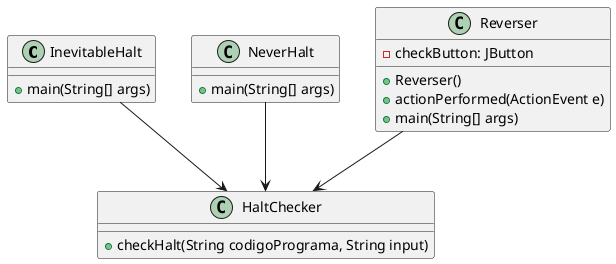 @startuml

class InevitableHalt {
    + main(String[] args)
}

class NeverHalt {
    + main(String[] args)
}

class HaltChecker {
    + checkHalt(String codigoPrograma, String input)
}

class Reverser {
    - checkButton: JButton
    + Reverser()
    + actionPerformed(ActionEvent e)
    + main(String[] args)
}

InevitableHalt --> HaltChecker
NeverHalt --> HaltChecker
Reverser --> HaltChecker

@enduml
